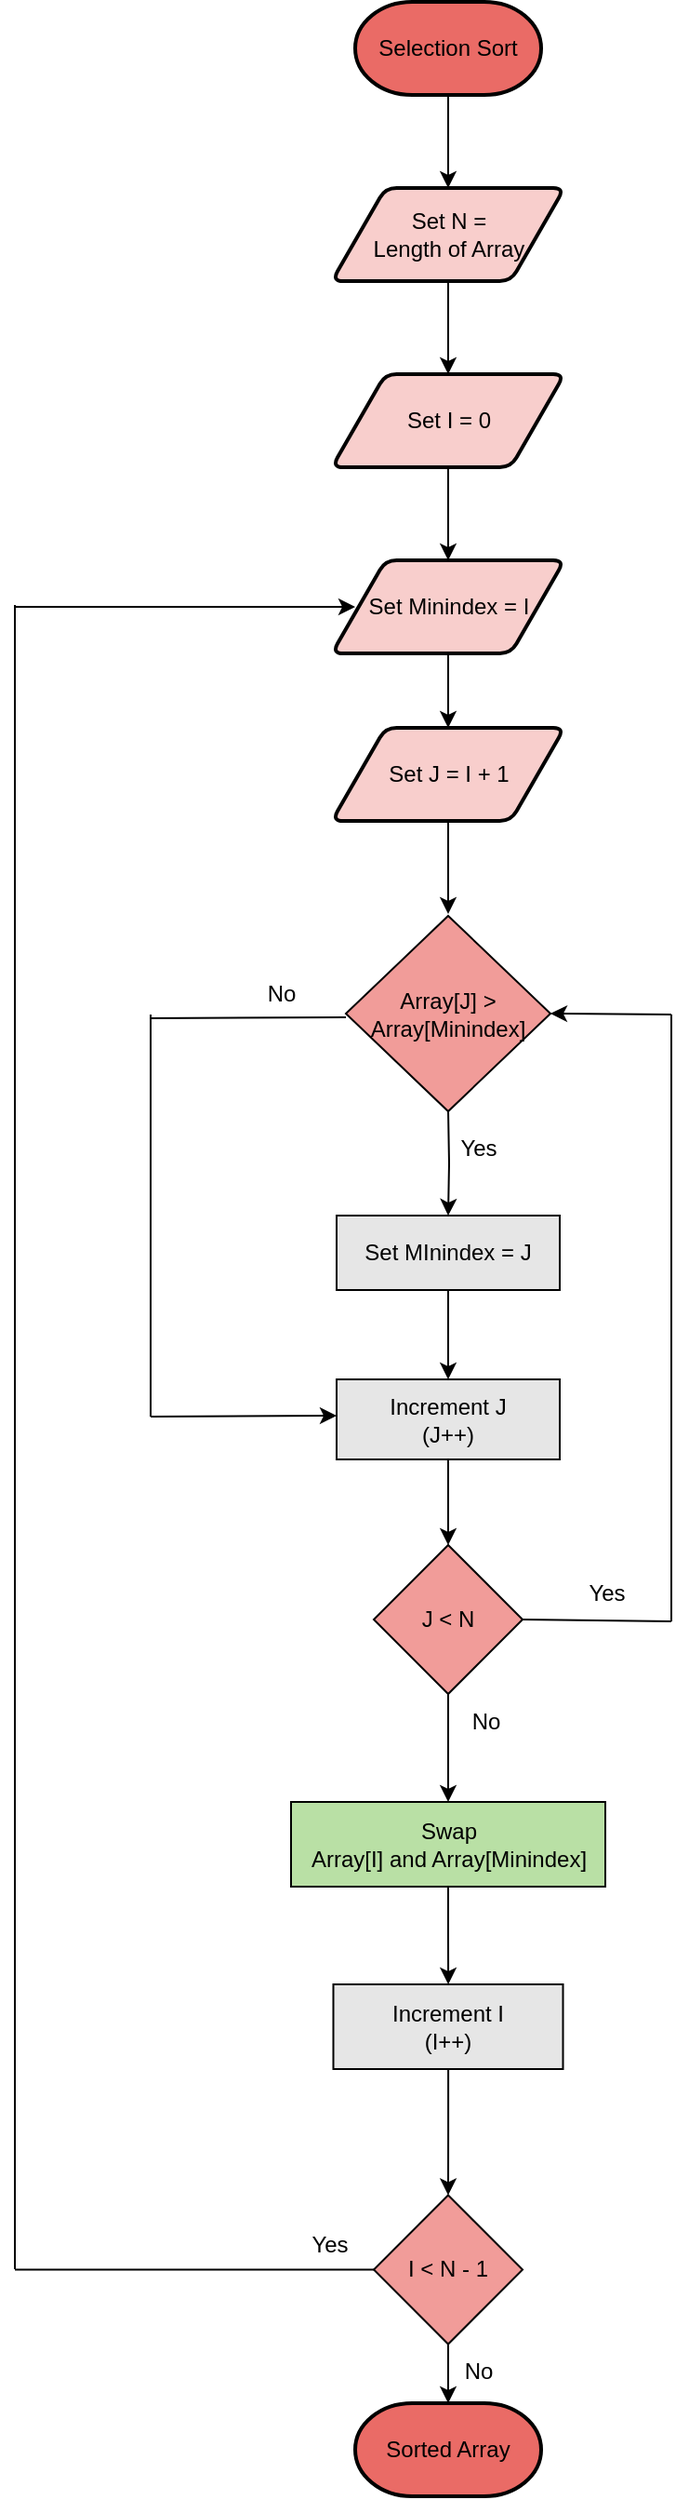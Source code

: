 <mxfile version="28.2.0">
  <diagram id="C5RBs43oDa-KdzZeNtuy" name="Page-1">
    <mxGraphModel dx="1577" dy="766" grid="1" gridSize="10" guides="1" tooltips="1" connect="1" arrows="1" fold="1" page="1" pageScale="1" pageWidth="827" pageHeight="1169" math="0" shadow="0">
      <root>
        <mxCell id="WIyWlLk6GJQsqaUBKTNV-0" />
        <mxCell id="WIyWlLk6GJQsqaUBKTNV-1" parent="WIyWlLk6GJQsqaUBKTNV-0" />
        <mxCell id="_imwvv8QGTC9gUUnr2fX-5" value="" style="edgeStyle=orthogonalEdgeStyle;rounded=0;orthogonalLoop=1;jettySize=auto;html=1;" parent="WIyWlLk6GJQsqaUBKTNV-1" source="_imwvv8QGTC9gUUnr2fX-3" target="_imwvv8QGTC9gUUnr2fX-4" edge="1">
          <mxGeometry relative="1" as="geometry" />
        </mxCell>
        <mxCell id="_imwvv8QGTC9gUUnr2fX-3" value="Selection Sort" style="strokeWidth=2;html=1;shape=mxgraph.flowchart.terminator;whiteSpace=wrap;fillColor=#EA6B66;" parent="WIyWlLk6GJQsqaUBKTNV-1" vertex="1">
          <mxGeometry x="350" y="90" width="100" height="50" as="geometry" />
        </mxCell>
        <mxCell id="_imwvv8QGTC9gUUnr2fX-7" value="" style="edgeStyle=orthogonalEdgeStyle;rounded=0;orthogonalLoop=1;jettySize=auto;html=1;" parent="WIyWlLk6GJQsqaUBKTNV-1" source="_imwvv8QGTC9gUUnr2fX-4" target="_imwvv8QGTC9gUUnr2fX-6" edge="1">
          <mxGeometry relative="1" as="geometry" />
        </mxCell>
        <mxCell id="_imwvv8QGTC9gUUnr2fX-4" value="Set N =&lt;div&gt;Length of Array&lt;/div&gt;" style="shape=parallelogram;html=1;strokeWidth=2;perimeter=parallelogramPerimeter;whiteSpace=wrap;rounded=1;arcSize=12;size=0.23;fillColor=#F8CECC;" parent="WIyWlLk6GJQsqaUBKTNV-1" vertex="1">
          <mxGeometry x="337.5" y="190" width="125" height="50" as="geometry" />
        </mxCell>
        <mxCell id="_imwvv8QGTC9gUUnr2fX-9" value="" style="edgeStyle=orthogonalEdgeStyle;rounded=0;orthogonalLoop=1;jettySize=auto;html=1;" parent="WIyWlLk6GJQsqaUBKTNV-1" source="_imwvv8QGTC9gUUnr2fX-6" target="_imwvv8QGTC9gUUnr2fX-8" edge="1">
          <mxGeometry relative="1" as="geometry" />
        </mxCell>
        <mxCell id="_imwvv8QGTC9gUUnr2fX-6" value="Set I = 0" style="shape=parallelogram;html=1;strokeWidth=2;perimeter=parallelogramPerimeter;whiteSpace=wrap;rounded=1;arcSize=12;size=0.23;fillColor=#F8CECC;" parent="WIyWlLk6GJQsqaUBKTNV-1" vertex="1">
          <mxGeometry x="337.5" y="290" width="125" height="50" as="geometry" />
        </mxCell>
        <mxCell id="_imwvv8QGTC9gUUnr2fX-11" value="" style="edgeStyle=orthogonalEdgeStyle;rounded=0;orthogonalLoop=1;jettySize=auto;html=1;" parent="WIyWlLk6GJQsqaUBKTNV-1" source="_imwvv8QGTC9gUUnr2fX-8" target="_imwvv8QGTC9gUUnr2fX-10" edge="1">
          <mxGeometry relative="1" as="geometry" />
        </mxCell>
        <mxCell id="_imwvv8QGTC9gUUnr2fX-8" value="Set Minindex = I" style="shape=parallelogram;html=1;strokeWidth=2;perimeter=parallelogramPerimeter;whiteSpace=wrap;rounded=1;arcSize=12;size=0.23;fillColor=#F8CECC;" parent="WIyWlLk6GJQsqaUBKTNV-1" vertex="1">
          <mxGeometry x="337.5" y="390" width="125" height="50" as="geometry" />
        </mxCell>
        <mxCell id="_imwvv8QGTC9gUUnr2fX-13" value="" style="edgeStyle=orthogonalEdgeStyle;rounded=0;orthogonalLoop=1;jettySize=auto;html=1;" parent="WIyWlLk6GJQsqaUBKTNV-1" source="_imwvv8QGTC9gUUnr2fX-10" edge="1">
          <mxGeometry relative="1" as="geometry">
            <mxPoint x="400" y="580" as="targetPoint" />
          </mxGeometry>
        </mxCell>
        <mxCell id="_imwvv8QGTC9gUUnr2fX-10" value="Set J = I + 1" style="shape=parallelogram;html=1;strokeWidth=2;perimeter=parallelogramPerimeter;whiteSpace=wrap;rounded=1;arcSize=12;size=0.23;fillColor=#F8CECC;" parent="WIyWlLk6GJQsqaUBKTNV-1" vertex="1">
          <mxGeometry x="337.5" y="480" width="125" height="50" as="geometry" />
        </mxCell>
        <mxCell id="_imwvv8QGTC9gUUnr2fX-31" value="" style="edgeStyle=orthogonalEdgeStyle;rounded=0;orthogonalLoop=1;jettySize=auto;html=1;" parent="WIyWlLk6GJQsqaUBKTNV-1" target="_imwvv8QGTC9gUUnr2fX-20" edge="1">
          <mxGeometry relative="1" as="geometry">
            <mxPoint x="400" y="685" as="sourcePoint" />
          </mxGeometry>
        </mxCell>
        <mxCell id="_imwvv8QGTC9gUUnr2fX-24" value="" style="edgeStyle=orthogonalEdgeStyle;rounded=0;orthogonalLoop=1;jettySize=auto;html=1;" parent="WIyWlLk6GJQsqaUBKTNV-1" source="_imwvv8QGTC9gUUnr2fX-20" target="_imwvv8QGTC9gUUnr2fX-23" edge="1">
          <mxGeometry relative="1" as="geometry" />
        </mxCell>
        <mxCell id="_imwvv8QGTC9gUUnr2fX-20" value="Set MInindex = J" style="rounded=0;whiteSpace=wrap;html=1;fillColor=#E6E6E6;" parent="WIyWlLk6GJQsqaUBKTNV-1" vertex="1">
          <mxGeometry x="340" y="742" width="120" height="40" as="geometry" />
        </mxCell>
        <mxCell id="_imwvv8QGTC9gUUnr2fX-26" value="" style="edgeStyle=orthogonalEdgeStyle;rounded=0;orthogonalLoop=1;jettySize=auto;html=1;" parent="WIyWlLk6GJQsqaUBKTNV-1" source="_imwvv8QGTC9gUUnr2fX-23" target="_imwvv8QGTC9gUUnr2fX-25" edge="1">
          <mxGeometry relative="1" as="geometry" />
        </mxCell>
        <mxCell id="_imwvv8QGTC9gUUnr2fX-23" value="Increment J&lt;div&gt;(J++)&lt;/div&gt;" style="rounded=0;whiteSpace=wrap;html=1;fillColor=#E6E6E6;" parent="WIyWlLk6GJQsqaUBKTNV-1" vertex="1">
          <mxGeometry x="340" y="830" width="120" height="43" as="geometry" />
        </mxCell>
        <mxCell id="_imwvv8QGTC9gUUnr2fX-28" value="" style="edgeStyle=orthogonalEdgeStyle;rounded=0;orthogonalLoop=1;jettySize=auto;html=1;" parent="WIyWlLk6GJQsqaUBKTNV-1" source="_imwvv8QGTC9gUUnr2fX-25" target="_imwvv8QGTC9gUUnr2fX-27" edge="1">
          <mxGeometry relative="1" as="geometry" />
        </mxCell>
        <mxCell id="_imwvv8QGTC9gUUnr2fX-25" value="J &amp;lt; N" style="rhombus;whiteSpace=wrap;html=1;rounded=0;fillColor=#F19C99;" parent="WIyWlLk6GJQsqaUBKTNV-1" vertex="1">
          <mxGeometry x="360" y="919" width="80" height="80" as="geometry" />
        </mxCell>
        <mxCell id="_imwvv8QGTC9gUUnr2fX-30" value="" style="edgeStyle=orthogonalEdgeStyle;rounded=0;orthogonalLoop=1;jettySize=auto;html=1;" parent="WIyWlLk6GJQsqaUBKTNV-1" source="_imwvv8QGTC9gUUnr2fX-27" target="_imwvv8QGTC9gUUnr2fX-29" edge="1">
          <mxGeometry relative="1" as="geometry" />
        </mxCell>
        <mxCell id="_imwvv8QGTC9gUUnr2fX-27" value="Swap&lt;div&gt;Array[I] and Array[Minindex]&lt;/div&gt;" style="whiteSpace=wrap;html=1;rounded=0;fillColor=#B9E0A5;" parent="WIyWlLk6GJQsqaUBKTNV-1" vertex="1">
          <mxGeometry x="315.5" y="1057" width="169" height="45.5" as="geometry" />
        </mxCell>
        <mxCell id="_imwvv8QGTC9gUUnr2fX-33" value="" style="edgeStyle=orthogonalEdgeStyle;rounded=0;orthogonalLoop=1;jettySize=auto;html=1;" parent="WIyWlLk6GJQsqaUBKTNV-1" source="_imwvv8QGTC9gUUnr2fX-29" target="_imwvv8QGTC9gUUnr2fX-32" edge="1">
          <mxGeometry relative="1" as="geometry" />
        </mxCell>
        <mxCell id="_imwvv8QGTC9gUUnr2fX-29" value="Increment I&lt;div&gt;(I++)&lt;/div&gt;" style="whiteSpace=wrap;html=1;rounded=0;fillColor=#E6E6E6;" parent="WIyWlLk6GJQsqaUBKTNV-1" vertex="1">
          <mxGeometry x="338.25" y="1155" width="123.5" height="45.5" as="geometry" />
        </mxCell>
        <mxCell id="_imwvv8QGTC9gUUnr2fX-36" value="" style="edgeStyle=orthogonalEdgeStyle;rounded=0;orthogonalLoop=1;jettySize=auto;html=1;" parent="WIyWlLk6GJQsqaUBKTNV-1" source="_imwvv8QGTC9gUUnr2fX-32" target="_imwvv8QGTC9gUUnr2fX-35" edge="1">
          <mxGeometry relative="1" as="geometry" />
        </mxCell>
        <mxCell id="_imwvv8QGTC9gUUnr2fX-32" value="I &amp;lt; N - 1" style="rhombus;whiteSpace=wrap;html=1;rounded=0;fillColor=#F19C99;" parent="WIyWlLk6GJQsqaUBKTNV-1" vertex="1">
          <mxGeometry x="360" y="1268.25" width="80" height="80" as="geometry" />
        </mxCell>
        <mxCell id="_imwvv8QGTC9gUUnr2fX-35" value="Sorted Array" style="strokeWidth=2;html=1;shape=mxgraph.flowchart.terminator;whiteSpace=wrap;fillColor=#EA6B66;" parent="WIyWlLk6GJQsqaUBKTNV-1" vertex="1">
          <mxGeometry x="350" y="1380" width="100" height="50" as="geometry" />
        </mxCell>
        <mxCell id="_imwvv8QGTC9gUUnr2fX-37" value="" style="endArrow=none;html=1;rounded=0;entryX=0;entryY=0.5;entryDx=0;entryDy=0;" parent="WIyWlLk6GJQsqaUBKTNV-1" edge="1">
          <mxGeometry width="50" height="50" relative="1" as="geometry">
            <mxPoint x="240" y="636" as="sourcePoint" />
            <mxPoint x="345" y="635.5" as="targetPoint" />
          </mxGeometry>
        </mxCell>
        <mxCell id="_imwvv8QGTC9gUUnr2fX-38" value="Array[J] &amp;gt;&lt;div&gt;Array[Minindex]&lt;/div&gt;" style="rhombus;whiteSpace=wrap;html=1;fillColor=#F19C99;" parent="WIyWlLk6GJQsqaUBKTNV-1" vertex="1">
          <mxGeometry x="345" y="581" width="110" height="105" as="geometry" />
        </mxCell>
        <mxCell id="_imwvv8QGTC9gUUnr2fX-39" value="" style="endArrow=none;html=1;rounded=0;" parent="WIyWlLk6GJQsqaUBKTNV-1" edge="1">
          <mxGeometry width="50" height="50" relative="1" as="geometry">
            <mxPoint x="240" y="850" as="sourcePoint" />
            <mxPoint x="240" y="634" as="targetPoint" />
          </mxGeometry>
        </mxCell>
        <mxCell id="_imwvv8QGTC9gUUnr2fX-40" value="" style="endArrow=classic;html=1;rounded=0;entryX=0;entryY=0.5;entryDx=0;entryDy=0;" parent="WIyWlLk6GJQsqaUBKTNV-1" edge="1">
          <mxGeometry width="50" height="50" relative="1" as="geometry">
            <mxPoint x="240" y="850" as="sourcePoint" />
            <mxPoint x="340" y="849.5" as="targetPoint" />
          </mxGeometry>
        </mxCell>
        <mxCell id="_imwvv8QGTC9gUUnr2fX-41" value="" style="endArrow=none;html=1;rounded=0;exitX=1;exitY=0.5;exitDx=0;exitDy=0;" parent="WIyWlLk6GJQsqaUBKTNV-1" source="_imwvv8QGTC9gUUnr2fX-25" edge="1">
          <mxGeometry width="50" height="50" relative="1" as="geometry">
            <mxPoint x="440" y="970" as="sourcePoint" />
            <mxPoint x="520" y="960" as="targetPoint" />
          </mxGeometry>
        </mxCell>
        <mxCell id="_imwvv8QGTC9gUUnr2fX-42" value="" style="endArrow=none;html=1;rounded=0;" parent="WIyWlLk6GJQsqaUBKTNV-1" edge="1">
          <mxGeometry width="50" height="50" relative="1" as="geometry">
            <mxPoint x="520" y="960" as="sourcePoint" />
            <mxPoint x="520" y="634" as="targetPoint" />
          </mxGeometry>
        </mxCell>
        <mxCell id="_imwvv8QGTC9gUUnr2fX-43" value="" style="endArrow=classic;html=1;rounded=0;entryX=1;entryY=0.5;entryDx=0;entryDy=0;" parent="WIyWlLk6GJQsqaUBKTNV-1" target="_imwvv8QGTC9gUUnr2fX-38" edge="1">
          <mxGeometry width="50" height="50" relative="1" as="geometry">
            <mxPoint x="520" y="634" as="sourcePoint" />
            <mxPoint x="570" y="590" as="targetPoint" />
          </mxGeometry>
        </mxCell>
        <mxCell id="_imwvv8QGTC9gUUnr2fX-44" value="" style="endArrow=none;html=1;rounded=0;entryX=0;entryY=0.5;entryDx=0;entryDy=0;" parent="WIyWlLk6GJQsqaUBKTNV-1" target="_imwvv8QGTC9gUUnr2fX-32" edge="1">
          <mxGeometry width="50" height="50" relative="1" as="geometry">
            <mxPoint x="167" y="1308.25" as="sourcePoint" />
            <mxPoint x="358" y="1306.25" as="targetPoint" />
          </mxGeometry>
        </mxCell>
        <mxCell id="_imwvv8QGTC9gUUnr2fX-45" value="" style="endArrow=none;html=1;rounded=0;" parent="WIyWlLk6GJQsqaUBKTNV-1" edge="1">
          <mxGeometry width="50" height="50" relative="1" as="geometry">
            <mxPoint x="167" y="1308" as="sourcePoint" />
            <mxPoint x="167" y="414" as="targetPoint" />
          </mxGeometry>
        </mxCell>
        <mxCell id="_imwvv8QGTC9gUUnr2fX-46" value="" style="endArrow=classic;html=1;rounded=0;entryX=0;entryY=0.5;entryDx=0;entryDy=0;" parent="WIyWlLk6GJQsqaUBKTNV-1" edge="1">
          <mxGeometry width="50" height="50" relative="1" as="geometry">
            <mxPoint x="167" y="415" as="sourcePoint" />
            <mxPoint x="350.005" y="415" as="targetPoint" />
          </mxGeometry>
        </mxCell>
        <mxCell id="_imwvv8QGTC9gUUnr2fX-47" value="No" style="text;html=1;align=center;verticalAlign=middle;resizable=0;points=[];autosize=1;strokeColor=none;fillColor=none;" parent="WIyWlLk6GJQsqaUBKTNV-1" vertex="1">
          <mxGeometry x="290" y="608" width="40" height="30" as="geometry" />
        </mxCell>
        <mxCell id="_imwvv8QGTC9gUUnr2fX-49" value="Yes" style="text;html=1;align=center;verticalAlign=middle;resizable=0;points=[];autosize=1;strokeColor=none;fillColor=none;" parent="WIyWlLk6GJQsqaUBKTNV-1" vertex="1">
          <mxGeometry x="396" y="691" width="40" height="30" as="geometry" />
        </mxCell>
        <mxCell id="_imwvv8QGTC9gUUnr2fX-50" value="Yes" style="text;html=1;align=center;verticalAlign=middle;resizable=0;points=[];autosize=1;strokeColor=none;fillColor=none;" parent="WIyWlLk6GJQsqaUBKTNV-1" vertex="1">
          <mxGeometry x="465" y="930" width="40" height="30" as="geometry" />
        </mxCell>
        <mxCell id="_imwvv8QGTC9gUUnr2fX-51" value="No" style="text;html=1;align=center;verticalAlign=middle;resizable=0;points=[];autosize=1;strokeColor=none;fillColor=none;" parent="WIyWlLk6GJQsqaUBKTNV-1" vertex="1">
          <mxGeometry x="400" y="999" width="40" height="30" as="geometry" />
        </mxCell>
        <mxCell id="_imwvv8QGTC9gUUnr2fX-52" value="No" style="text;html=1;align=center;verticalAlign=middle;resizable=0;points=[];autosize=1;strokeColor=none;fillColor=none;" parent="WIyWlLk6GJQsqaUBKTNV-1" vertex="1">
          <mxGeometry x="396" y="1348.25" width="40" height="30" as="geometry" />
        </mxCell>
        <mxCell id="_imwvv8QGTC9gUUnr2fX-53" value="Yes" style="text;html=1;align=center;verticalAlign=middle;resizable=0;points=[];autosize=1;strokeColor=none;fillColor=none;" parent="WIyWlLk6GJQsqaUBKTNV-1" vertex="1">
          <mxGeometry x="315.5" y="1280" width="40" height="30" as="geometry" />
        </mxCell>
      </root>
    </mxGraphModel>
  </diagram>
</mxfile>

